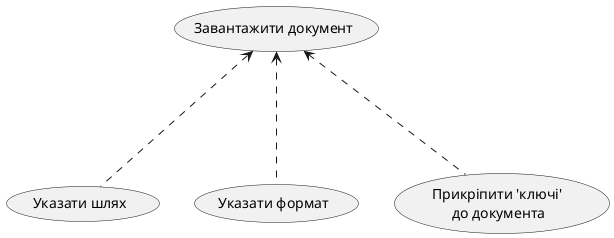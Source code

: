@startuml

(Завантажити документ)<...(Указати шлях)

(Завантажити документ)<...(Указати формат)

(Завантажити документ)<...(Прикріпити 'ключі' \nдо документа)

@endum
